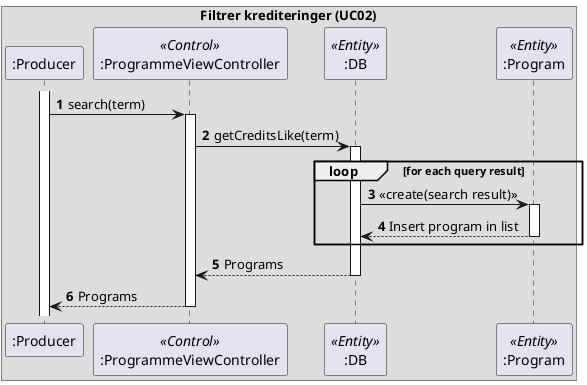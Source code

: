 @startuml
'https://plantuml.com/sequence-diagram

autonumber

box Filtrer krediteringer (UC02)
    participant ":Producer" as producer
    participant ":ProgrammeViewController" as programController <<Control>>
    participant ":DB" as db <<Entity>>
    participant ":Program" as program <<Entity>>
end box

activate producer
producer -> programController : search(term)
activate programController
programController -> db : getCreditsLike(term)
activate db
loop for each query result
    db -> program : <<create(search result)>>
    activate program
    db <-- program : Insert program in list
    deactivate program
end
programController <-- db : Programs
deactivate db
producer <-- programController : Programs
deactivate programController
@enduml
